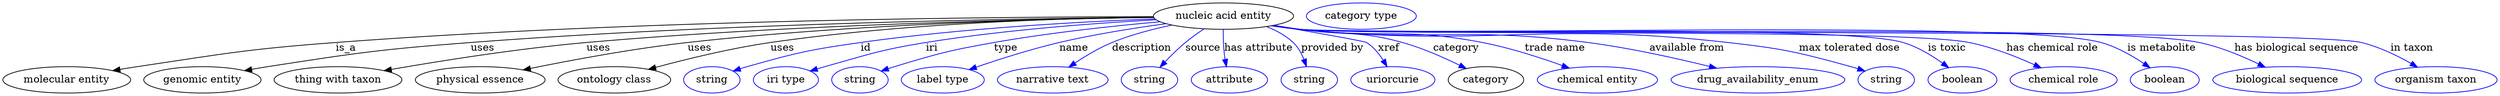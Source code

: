 digraph {
	graph [bb="0,0,3395.3,123"];
	node [label="\N"];
	"nucleic acid entity"	[height=0.5,
		label="nucleic acid entity",
		pos="1662.1,105",
		width=2.6539];
	"molecular entity"	[height=0.5,
		pos="87.092,18",
		width=2.4192];
	"nucleic acid entity" -> "molecular entity"	[label=is_a,
		lp="467.09,61.5",
		pos="e,149.76,30.596 1566.3,104.24 1361.7,104.09 866.64,100.19 453.09,69 332.54,59.908 302.66,53.88 183.09,36 175.5,34.865 167.59,33.598 \
159.7,32.282"];
	"genomic entity"	[height=0.5,
		pos="272.09,18",
		width=2.2206];
	"nucleic acid entity" -> "genomic entity"	[label=uses,
		lp="653.59,61.5",
		pos="e,329.44,30.563 1566.6,103.44 1385.1,101.78 978.4,95.184 637.09,69 513.91,59.55 483.17,54.934 361.09,36 354.04,34.906 346.69,33.666 \
339.37,32.366"];
	"thing with taxon"	[height=0.5,
		pos="457.09,18",
		width=2.4192];
	"nucleic acid entity" -> "thing with taxon"	[label=uses,
		lp="811.59,61.5",
		pos="e,519.75,30.53 1567,103.12 1407.2,100.97 1075,93.674 795.09,69 703.2,60.898 598.22,44.188 529.96,32.318"];
	"physical essence"	[height=0.5,
		pos="650.09,18",
		width=2.4553];
	"nucleic acid entity" -> "physical essence"	[label=uses,
		lp="949.59,61.5",
		pos="e,708.59,31.574 1566.8,103.27 1427.3,101.34 1159.4,94.325 933.09,69 859.3,60.744 775.67,45.191 718.58,33.614"];
	"ontology class"	[height=0.5,
		pos="833.09,18",
		width=2.1304];
	"nucleic acid entity" -> "ontology class"	[label=uses,
		lp="1063.6,61.5",
		pos="e,879.82,32.38 1566.8,103.66 1445.4,102.06 1229.7,95.325 1047.1,69 992.96,61.196 932.36,46.457 889.5,34.994"];
	id	[color=blue,
		height=0.5,
		label=string,
		pos="966.09,18",
		width=1.0652];
	"nucleic acid entity" -> id	[color=blue,
		label=id,
		lp="1178.1,61.5",
		pos="e,995.08,29.966 1568.5,101.11 1469.4,97.174 1308.6,88.264 1171.1,69 1100.5,59.109 1082.7,55.278 1014.1,36 1011,35.128 1007.8,34.158 \
1004.6,33.138",
		style=solid];
	iri	[color=blue,
		height=0.5,
		label="iri type",
		pos="1067.1,18",
		width=1.2277];
	"nucleic acid entity" -> iri	[color=blue,
		label=iri,
		lp="1266.1,61.5",
		pos="e,1100.5,29.804 1570.2,99.968 1487.9,95.43 1364.4,86.309 1258.1,69 1206.5,60.606 1148.7,44.49 1110.3,32.818",
		style=solid];
	type	[color=blue,
		height=0.5,
		label=string,
		pos="1168.1,18",
		width=1.0652];
	"nucleic acid entity" -> type	[color=blue,
		label=type,
		lp="1367.1,61.5",
		pos="e,1197,30.019 1575.9,97.235 1513.2,91.605 1426.5,82.343 1351.1,69 1289.8,58.167 1274.6,53.938 1215.1,36 1212.3,35.167 1209.5,34.264 \
1206.6,33.322",
		style=solid];
	name	[color=blue,
		height=0.5,
		label="label type",
		pos="1281.1,18",
		width=1.5707];
	"nucleic acid entity" -> name	[color=blue,
		label=name,
		lp="1459.1,61.5",
		pos="e,1316.7,31.982 1583.9,94.663 1540.8,88.793 1486.7,80.197 1439.1,69 1400.6,59.932 1357.8,46.166 1326.5,35.372",
		style=solid];
	description	[color=blue,
		height=0.5,
		label="narrative text",
		pos="1431.1,18",
		width=2.0943];
	"nucleic acid entity" -> description	[color=blue,
		label=description,
		lp="1550.6,61.5",
		pos="e,1452.5,35.341 1591.3,92.868 1565.2,87.429 1535.7,79.688 1510.1,69 1492.8,61.805 1475.1,50.972 1460.9,41.226",
		style=solid];
	source	[color=blue,
		height=0.5,
		label=string,
		pos="1563.1,18",
		width=1.0652];
	"nucleic acid entity" -> source	[color=blue,
		label=source,
		lp="1634.1,61.5",
		pos="e,1576.7,35.2 1635.3,87.649 1627,82.102 1617.9,75.624 1610.1,69 1600.8,61.085 1591.4,51.484 1583.5,42.819",
		style=solid];
	"has attribute"	[color=blue,
		height=0.5,
		label=attribute,
		pos="1671.1,18",
		width=1.4443];
	"nucleic acid entity" -> "has attribute"	[color=blue,
		label="has attribute",
		lp="1710.1,61.5",
		pos="e,1666.5,35.966 1661.6,86.814 1661.5,77.14 1661.8,64.858 1663.1,54 1663.4,51.309 1663.9,48.522 1664.4,45.749",
		style=solid];
	"provided by"	[color=blue,
		height=0.5,
		label=string,
		pos="1779.1,18",
		width=1.0652];
	"nucleic acid entity" -> "provided by"	[color=blue,
		label="provided by",
		lp="1810.6,61.5",
		pos="e,1775.2,36.312 1721,90.584 1734.1,85.486 1747,78.512 1757.1,69 1763.7,62.743 1768.5,54.117 1771.9,45.79",
		style=solid];
	xref	[color=blue,
		height=0.5,
		label=uriorcurie,
		pos="1893.1,18",
		width=1.5887];
	"nucleic acid entity" -> xref	[color=blue,
		label=xref,
		lp="1887.6,61.5",
		pos="e,1885.2,36.061 1730.3,92.367 1785.4,82.873 1854.3,70.75 1857.1,69 1866.5,63.099 1874.1,53.797 1880,44.808",
		style=solid];
	category	[height=0.5,
		pos="2020.1,18",
		width=1.4263];
	"nucleic acid entity" -> category	[color=blue,
		label=category,
		lp="1979.6,61.5",
		pos="e,1993.3,33.392 1730.8,92.421 1742.6,90.54 1754.7,88.665 1766.1,87 1828.2,77.939 1845.6,85.77 1906.1,69 1933.2,61.468 1962.3,48.64 \
1984.3,37.863",
		style=solid];
	"trade name"	[color=blue,
		height=0.5,
		label="chemical entity",
		pos="2171.1,18",
		width=2.2748];
	"nucleic acid entity" -> "trade name"	[color=blue,
		label="trade name",
		lp="2113.1,61.5",
		pos="e,2133,34.036 1729.1,92.138 1741.4,90.224 1754.1,88.411 1766.1,87 1876.3,74.037 1906.2,90.082 2015.1,69 2052.3,61.808 2092.9,48.579 \
2123.4,37.535",
		style=solid];
	"available from"	[color=blue,
		height=0.5,
		label=drug_availability_enum,
		pos="2389.1,18",
		width=3.2858];
	"nucleic acid entity" -> "available from"	[color=blue,
		label="available from",
		lp="2293.6,61.5",
		pos="e,2333.1,33.882 1728.2,92.007 1740.8,90.069 1753.8,88.281 1766.1,87 1939.6,68.902 1985.1,91.527 2158.1,69 2214.4,61.668 2277.3,47.658 \
2323.2,36.329",
		style=solid];
	"max tolerated dose"	[color=blue,
		height=0.5,
		label=string,
		pos="2564.1,18",
		width=1.0652];
	"nucleic acid entity" -> "max tolerated dose"	[color=blue,
		label="max tolerated dose",
		lp="2514.1,61.5",
		pos="e,2535.4,29.936 1727.9,91.899 1740.6,89.959 1753.7,88.198 1766.1,87 2024.1,62.036 2091.5,98.226 2349.1,69 2424.3,60.471 2443.1,56.015 \
2516.1,36 2519.2,35.135 2522.5,34.164 2525.7,33.137",
		style=solid];
	"is toxic"	[color=blue,
		height=0.5,
		label=boolean,
		pos="2667.1,18",
		width=1.2999];
	"nucleic acid entity" -> "is toxic"	[color=blue,
		label="is toxic",
		lp="2646.1,61.5",
		pos="e,2648.5,34.727 1727.7,91.852 1740.4,89.903 1753.6,88.151 1766.1,87 1857,78.62 2499.7,95.114 2587.1,69 2606.4,63.24 2625.6,51.489 \
2640.3,40.826",
		style=solid];
	"has chemical role"	[color=blue,
		height=0.5,
		label="chemical role",
		pos="2805.1,18",
		width=2.022];
	"nucleic acid entity" -> "has chemical role"	[color=blue,
		label="has chemical role",
		lp="2789.6,61.5",
		pos="e,2774.5,34.394 1727.7,91.831 1740.4,89.884 1753.6,88.138 1766.1,87 1866.8,77.82 2576.9,88.573 2676.1,69 2707.1,62.879 2740.4,49.826 \
2765.3,38.592",
		style=solid];
	"is metabolite"	[color=blue,
		height=0.5,
		label=boolean,
		pos="2943.1,18",
		width=1.2999];
	"nucleic acid entity" -> "is metabolite"	[color=blue,
		label="is metabolite",
		lp="2939.1,61.5",
		pos="e,2923,34.529 1727.4,91.841 1740.2,89.879 1753.5,88.125 1766.1,87 1886.7,76.201 2739.3,101.2 2856.1,69 2877.1,63.217 2898.3,51.179 \
2914.5,40.364",
		style=solid];
	"has biological sequence"	[color=blue,
		height=0.5,
		label="biological sequence",
		pos="3109.1,18",
		width=2.8164];
	"nucleic acid entity" -> "has biological sequence"	[color=blue,
		label="has biological sequence",
		lp="3122.6,61.5",
		pos="e,3079.3,35.296 1727.4,91.823 1740.2,89.863 1753.5,88.114 1766.1,87 1901.6,74.996 2857,96.853 2990.1,69 3018,63.152 3047.7,50.735 \
3070.4,39.739",
		style=solid];
	"in taxon"	[color=blue,
		height=0.5,
		label="organism taxon",
		pos="3312.1,18",
		width=2.3109];
	"nucleic acid entity" -> "in taxon"	[color=blue,
		label="in taxon",
		lp="3280.1,61.5",
		pos="e,3287.2,35.306 1727.4,91.8 1740.2,89.842 1753.5,88.1 1766.1,87 1846.1,80.005 3133,87.777 3211.1,69 3234.8,63.298 3259.4,51.3 3278.3,\
40.487",
		style=solid];
	"named thing_category"	[color=blue,
		height=0.5,
		label="category type",
		pos="1850.1,105",
		width=2.0762];
}
